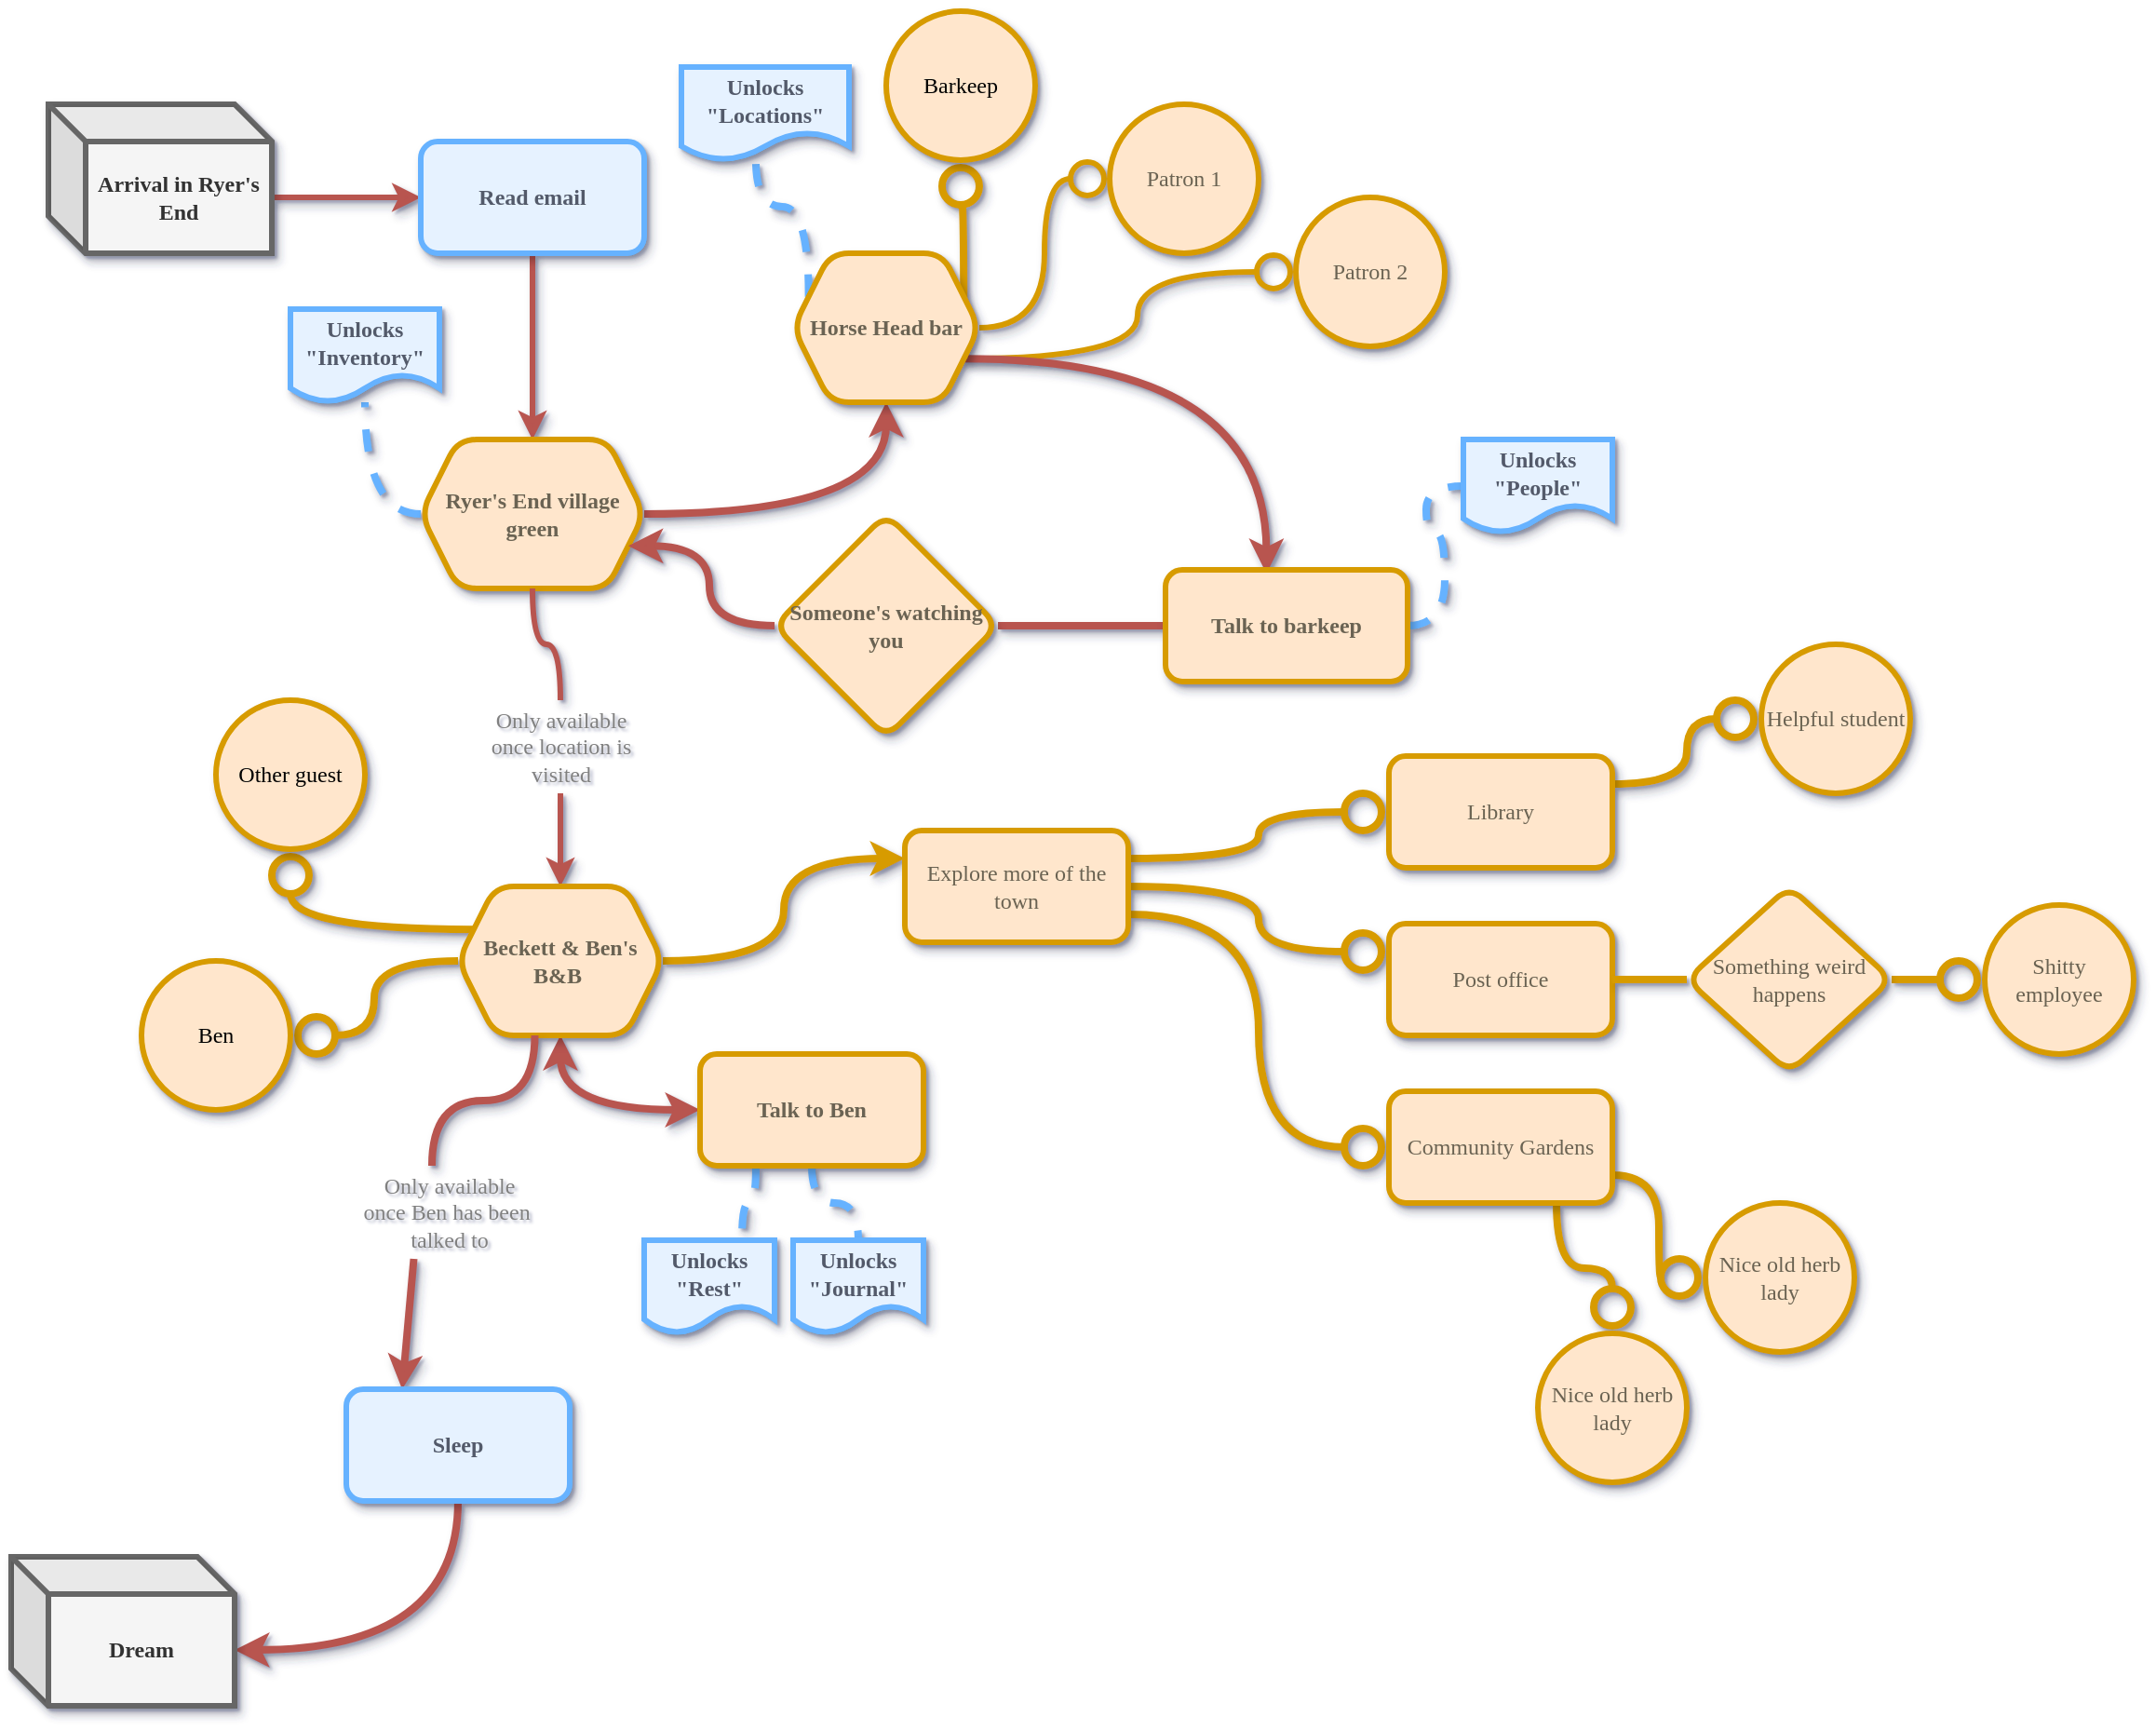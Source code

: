 <mxfile version="16.5.4" type="github">
  <diagram id="R5KZq4qFSg980MMENxr8" name="Page-1">
    <mxGraphModel dx="1756" dy="1202" grid="1" gridSize="10" guides="0" tooltips="1" connect="1" arrows="0" fold="1" page="0" pageScale="1" pageWidth="1200" pageHeight="1920" math="0" shadow="1">
      <root>
        <mxCell id="0" />
        <mxCell id="1" parent="0" />
        <mxCell id="C1uc4aTiItmVb_ecxzXs-3" style="edgeStyle=orthogonalEdgeStyle;rounded=0;orthogonalLoop=1;jettySize=auto;html=1;exitX=0;exitY=0;exitDx=120;exitDy=50;fontFamily=Lucida Console;endArrow=classic;endFill=1;strokeWidth=3;fillColor=#f8cecc;strokeColor=#b85450;shadow=1;fontSize=12;glass=0;curved=1;exitPerimeter=0;" edge="1" parent="1" source="C1uc4aTiItmVb_ecxzXs-43" target="C1uc4aTiItmVb_ecxzXs-2">
          <mxGeometry relative="1" as="geometry">
            <mxPoint x="150" y="60" as="sourcePoint" />
          </mxGeometry>
        </mxCell>
        <mxCell id="C1uc4aTiItmVb_ecxzXs-5" value="" style="edgeStyle=orthogonalEdgeStyle;shape=connector;rounded=0;orthogonalLoop=1;jettySize=auto;html=1;shadow=1;glass=0;labelBackgroundColor=default;fontFamily=Lucida Console;fontSize=12;fontColor=default;endArrow=classic;endFill=1;strokeColor=#b85450;strokeWidth=3;fillColor=#f8cecc;curved=1;" edge="1" parent="1" source="C1uc4aTiItmVb_ecxzXs-2" target="C1uc4aTiItmVb_ecxzXs-4">
          <mxGeometry relative="1" as="geometry" />
        </mxCell>
        <mxCell id="C1uc4aTiItmVb_ecxzXs-2" value="&lt;font color=&quot;#535a6b&quot;&gt;Read email&lt;/font&gt;" style="rounded=1;whiteSpace=wrap;html=1;shadow=1;glass=0;fontFamily=Lucida Console;strokeColor=#66B2FF;strokeWidth=3;fillColor=#E6F2FF;fontStyle=1" vertex="1" parent="1">
          <mxGeometry x="220" y="30" width="120" height="60" as="geometry" />
        </mxCell>
        <mxCell id="C1uc4aTiItmVb_ecxzXs-7" value="" style="edgeStyle=orthogonalEdgeStyle;shape=connector;rounded=0;orthogonalLoop=1;jettySize=auto;html=1;shadow=1;glass=0;labelBackgroundColor=default;fontFamily=Lucida Console;fontSize=12;fontColor=#535A6B;endArrow=classic;endFill=1;strokeColor=#b85450;strokeWidth=4;fillColor=#f8cecc;startArrow=none;startFill=0;curved=1;" edge="1" parent="1" source="C1uc4aTiItmVb_ecxzXs-4" target="C1uc4aTiItmVb_ecxzXs-6">
          <mxGeometry relative="1" as="geometry" />
        </mxCell>
        <mxCell id="C1uc4aTiItmVb_ecxzXs-16" style="edgeStyle=orthogonalEdgeStyle;shape=connector;curved=1;rounded=0;orthogonalLoop=1;jettySize=auto;html=1;exitX=0;exitY=0.5;exitDx=0;exitDy=0;shadow=1;glass=0;labelBackgroundColor=default;fontFamily=Lucida Console;fontSize=12;fontColor=#6B6352;startArrow=none;startFill=0;endArrow=none;endFill=0;strokeColor=#66B2FF;strokeWidth=4;fillColor=#E6F2FF;dashed=1;" edge="1" parent="1" source="C1uc4aTiItmVb_ecxzXs-4" target="C1uc4aTiItmVb_ecxzXs-15">
          <mxGeometry relative="1" as="geometry" />
        </mxCell>
        <mxCell id="C1uc4aTiItmVb_ecxzXs-23" style="edgeStyle=orthogonalEdgeStyle;shape=connector;curved=1;rounded=0;orthogonalLoop=1;jettySize=auto;html=1;exitX=0.5;exitY=1;exitDx=0;exitDy=0;shadow=1;glass=0;labelBackgroundColor=default;fontFamily=Lucida Console;fontSize=12;fontColor=default;startArrow=none;startFill=0;endArrow=classic;endFill=1;strokeColor=#b85450;strokeWidth=3;fillColor=#f8cecc;" edge="1" parent="1" source="C1uc4aTiItmVb_ecxzXs-24" target="C1uc4aTiItmVb_ecxzXs-22">
          <mxGeometry relative="1" as="geometry" />
        </mxCell>
        <mxCell id="C1uc4aTiItmVb_ecxzXs-4" value="&lt;font color=&quot;#6b6352&quot;&gt;Ryer&#39;s End village green&lt;/font&gt;" style="shape=hexagon;perimeter=hexagonPerimeter2;whiteSpace=wrap;html=1;fixedSize=1;shadow=1;glass=0;fontFamily=Lucida Console;strokeColor=#d79b00;strokeWidth=3;fillColor=#ffe6cc;rounded=1;fontStyle=1" vertex="1" parent="1">
          <mxGeometry x="220" y="190" width="120" height="80" as="geometry" />
        </mxCell>
        <mxCell id="C1uc4aTiItmVb_ecxzXs-11" value="" style="edgeStyle=orthogonalEdgeStyle;shape=connector;rounded=0;orthogonalLoop=1;jettySize=auto;html=1;shadow=1;glass=0;labelBackgroundColor=default;fontFamily=Lucida Console;fontSize=12;fontColor=#535A6B;startArrow=none;startFill=0;endArrow=circle;endFill=0;strokeColor=#d79b00;strokeWidth=3;fillColor=#ffe6cc;curved=1;" edge="1" parent="1" source="C1uc4aTiItmVb_ecxzXs-6" target="C1uc4aTiItmVb_ecxzXs-9">
          <mxGeometry relative="1" as="geometry" />
        </mxCell>
        <mxCell id="C1uc4aTiItmVb_ecxzXs-12" style="edgeStyle=orthogonalEdgeStyle;shape=connector;rounded=0;orthogonalLoop=1;jettySize=auto;html=1;exitX=1;exitY=0.75;exitDx=0;exitDy=0;shadow=1;glass=0;labelBackgroundColor=default;fontFamily=Lucida Console;fontSize=12;fontColor=#535A6B;startArrow=none;startFill=0;endArrow=circle;endFill=0;strokeColor=#d79b00;strokeWidth=3;fillColor=#ffe6cc;curved=1;" edge="1" parent="1" source="C1uc4aTiItmVb_ecxzXs-6" target="C1uc4aTiItmVb_ecxzXs-10">
          <mxGeometry relative="1" as="geometry" />
        </mxCell>
        <mxCell id="C1uc4aTiItmVb_ecxzXs-14" style="edgeStyle=orthogonalEdgeStyle;shape=connector;curved=1;rounded=0;orthogonalLoop=1;jettySize=auto;html=1;exitX=1;exitY=0.75;exitDx=0;exitDy=0;shadow=1;glass=0;labelBackgroundColor=default;fontFamily=Lucida Console;fontSize=12;fontColor=#535A6B;startArrow=none;startFill=0;endArrow=classic;endFill=1;strokeColor=#b85450;strokeWidth=4;fillColor=#f8cecc;entryX=0.417;entryY=0.033;entryDx=0;entryDy=0;entryPerimeter=0;" edge="1" parent="1" source="C1uc4aTiItmVb_ecxzXs-6" target="C1uc4aTiItmVb_ecxzXs-19">
          <mxGeometry relative="1" as="geometry">
            <mxPoint x="630" y="220" as="targetPoint" />
          </mxGeometry>
        </mxCell>
        <mxCell id="C1uc4aTiItmVb_ecxzXs-30" style="edgeStyle=orthogonalEdgeStyle;shape=connector;curved=1;rounded=0;orthogonalLoop=1;jettySize=auto;html=1;exitX=1;exitY=0.75;exitDx=0;exitDy=0;shadow=1;glass=0;labelBackgroundColor=default;fontFamily=Lucida Console;fontSize=12;fontColor=#6B6352;startArrow=none;startFill=0;endArrow=circle;endFill=0;strokeColor=#d79b00;strokeWidth=4;fillColor=#ffe6cc;" edge="1" parent="1" source="C1uc4aTiItmVb_ecxzXs-6" target="C1uc4aTiItmVb_ecxzXs-29">
          <mxGeometry relative="1" as="geometry" />
        </mxCell>
        <mxCell id="C1uc4aTiItmVb_ecxzXs-53" style="edgeStyle=orthogonalEdgeStyle;shape=connector;rounded=0;orthogonalLoop=1;jettySize=auto;html=1;exitX=0;exitY=0.25;exitDx=0;exitDy=0;entryX=0.444;entryY=1;entryDx=0;entryDy=0;entryPerimeter=0;shadow=1;glass=0;labelBackgroundColor=default;fontFamily=Lucida Console;fontSize=12;fontColor=#535A6B;startArrow=none;startFill=0;endArrow=none;endFill=0;strokeColor=#66B2FF;strokeWidth=4;fillColor=#E6F2FF;curved=1;dashed=1;" edge="1" parent="1" source="C1uc4aTiItmVb_ecxzXs-6" target="C1uc4aTiItmVb_ecxzXs-52">
          <mxGeometry relative="1" as="geometry" />
        </mxCell>
        <mxCell id="C1uc4aTiItmVb_ecxzXs-6" value="&lt;font color=&quot;#6b6352&quot;&gt;Horse Head bar&lt;/font&gt;" style="shape=hexagon;perimeter=hexagonPerimeter2;whiteSpace=wrap;html=1;fixedSize=1;rounded=1;shadow=1;glass=0;fontFamily=Lucida Console;fontSize=12;strokeColor=#d79b00;strokeWidth=3;fillColor=#ffe6cc;fontStyle=1" vertex="1" parent="1">
          <mxGeometry x="420" y="90" width="100" height="80" as="geometry" />
        </mxCell>
        <mxCell id="C1uc4aTiItmVb_ecxzXs-9" value="&lt;font color=&quot;#6b6352&quot;&gt;Patron 1&lt;/font&gt;" style="ellipse;whiteSpace=wrap;html=1;aspect=fixed;rounded=1;shadow=1;glass=0;fontFamily=Lucida Console;fontSize=12;strokeColor=#d79b00;strokeWidth=3;fillColor=#ffe6cc;" vertex="1" parent="1">
          <mxGeometry x="590" y="10" width="80" height="80" as="geometry" />
        </mxCell>
        <mxCell id="C1uc4aTiItmVb_ecxzXs-10" value="&lt;font color=&quot;#6b6352&quot;&gt;Patron 2&lt;/font&gt;" style="ellipse;whiteSpace=wrap;html=1;aspect=fixed;rounded=1;shadow=1;glass=0;fontFamily=Lucida Console;fontSize=12;strokeColor=#d79b00;strokeWidth=3;fillColor=#ffe6cc;" vertex="1" parent="1">
          <mxGeometry x="690" y="60" width="80" height="80" as="geometry" />
        </mxCell>
        <mxCell id="C1uc4aTiItmVb_ecxzXs-15" value="&lt;font color=&quot;#535a6b&quot;&gt;Unlocks &quot;Inventory&quot;&lt;/font&gt;" style="shape=document;whiteSpace=wrap;html=1;boundedLbl=1;rounded=1;shadow=1;glass=0;fontFamily=Lucida Console;fontSize=12;fontColor=#6B6352;strokeColor=#66B2FF;strokeWidth=3;fillColor=#E6F2FF;fontStyle=1" vertex="1" parent="1">
          <mxGeometry x="150" y="120" width="80" height="50" as="geometry" />
        </mxCell>
        <mxCell id="C1uc4aTiItmVb_ecxzXs-21" style="edgeStyle=orthogonalEdgeStyle;shape=connector;curved=1;rounded=0;orthogonalLoop=1;jettySize=auto;html=1;exitX=1;exitY=0.5;exitDx=0;exitDy=0;entryX=0;entryY=0.5;entryDx=0;entryDy=0;shadow=1;glass=0;dashed=1;labelBackgroundColor=default;fontFamily=Lucida Console;fontSize=12;fontColor=#535A6B;startArrow=none;startFill=0;endArrow=none;endFill=0;strokeColor=#66B2FF;strokeWidth=4;fillColor=#E6F2FF;" edge="1" parent="1" source="C1uc4aTiItmVb_ecxzXs-19" target="C1uc4aTiItmVb_ecxzXs-20">
          <mxGeometry relative="1" as="geometry" />
        </mxCell>
        <mxCell id="C1uc4aTiItmVb_ecxzXs-39" style="edgeStyle=orthogonalEdgeStyle;shape=connector;curved=1;rounded=0;orthogonalLoop=1;jettySize=auto;html=1;exitX=0;exitY=0.5;exitDx=0;exitDy=0;entryX=1;entryY=0.5;entryDx=0;entryDy=0;shadow=1;glass=0;labelBackgroundColor=default;fontFamily=Lucida Console;fontSize=12;fontColor=#535A6B;startArrow=none;startFill=0;endArrow=none;endFill=0;strokeColor=#b85450;strokeWidth=4;fillColor=#f8cecc;" edge="1" parent="1" source="C1uc4aTiItmVb_ecxzXs-19" target="C1uc4aTiItmVb_ecxzXs-38">
          <mxGeometry relative="1" as="geometry" />
        </mxCell>
        <mxCell id="C1uc4aTiItmVb_ecxzXs-19" value="&lt;font color=&quot;#6b6352&quot;&gt;Talk to barkeep&lt;/font&gt;" style="rounded=1;whiteSpace=wrap;html=1;shadow=1;glass=0;fontFamily=Lucida Console;fontSize=12;strokeColor=#d79b00;strokeWidth=3;fillColor=#ffe6cc;fontStyle=1;" vertex="1" parent="1">
          <mxGeometry x="620" y="260" width="130" height="60" as="geometry" />
        </mxCell>
        <mxCell id="C1uc4aTiItmVb_ecxzXs-20" value="&lt;font color=&quot;#535a6b&quot;&gt;Unlocks &quot;People&quot;&lt;/font&gt;" style="shape=document;whiteSpace=wrap;html=1;boundedLbl=1;rounded=1;shadow=1;glass=0;fontFamily=Lucida Console;fontSize=12;fontColor=#6B6352;strokeColor=#66B2FF;strokeWidth=3;fillColor=#E6F2FF;fontStyle=1" vertex="1" parent="1">
          <mxGeometry x="780" y="190" width="80" height="50" as="geometry" />
        </mxCell>
        <mxCell id="C1uc4aTiItmVb_ecxzXs-31" style="edgeStyle=orthogonalEdgeStyle;shape=connector;curved=1;rounded=0;orthogonalLoop=1;jettySize=auto;html=1;exitX=0.5;exitY=1;exitDx=0;exitDy=0;shadow=1;glass=0;labelBackgroundColor=default;fontFamily=Lucida Console;fontSize=12;fontColor=#6B6352;startArrow=classic;startFill=1;endArrow=classic;endFill=1;strokeColor=#b85450;strokeWidth=4;fillColor=#f8cecc;" edge="1" parent="1" source="C1uc4aTiItmVb_ecxzXs-22" target="C1uc4aTiItmVb_ecxzXs-27">
          <mxGeometry relative="1" as="geometry">
            <Array as="points">
              <mxPoint x="295" y="550" />
            </Array>
          </mxGeometry>
        </mxCell>
        <mxCell id="C1uc4aTiItmVb_ecxzXs-32" style="edgeStyle=orthogonalEdgeStyle;shape=connector;curved=1;rounded=0;orthogonalLoop=1;jettySize=auto;html=1;exitX=0;exitY=0.25;exitDx=0;exitDy=0;shadow=1;glass=0;labelBackgroundColor=default;fontFamily=Lucida Console;fontSize=12;fontColor=#6B6352;startArrow=none;startFill=0;endArrow=circle;endFill=0;strokeColor=#d79b00;strokeWidth=4;fillColor=#ffe6cc;" edge="1" parent="1" source="C1uc4aTiItmVb_ecxzXs-22" target="C1uc4aTiItmVb_ecxzXs-28">
          <mxGeometry relative="1" as="geometry" />
        </mxCell>
        <mxCell id="C1uc4aTiItmVb_ecxzXs-33" style="edgeStyle=orthogonalEdgeStyle;shape=connector;curved=1;rounded=0;orthogonalLoop=1;jettySize=auto;html=1;exitX=0;exitY=0.5;exitDx=0;exitDy=0;entryX=1;entryY=0.5;entryDx=0;entryDy=0;shadow=1;glass=0;labelBackgroundColor=default;fontFamily=Lucida Console;fontSize=12;fontColor=#6B6352;startArrow=none;startFill=0;endArrow=circle;endFill=0;strokeColor=#d79b00;strokeWidth=4;fillColor=#ffe6cc;" edge="1" parent="1" source="C1uc4aTiItmVb_ecxzXs-22" target="C1uc4aTiItmVb_ecxzXs-26">
          <mxGeometry relative="1" as="geometry" />
        </mxCell>
        <mxCell id="C1uc4aTiItmVb_ecxzXs-47" value="" style="shape=connector;rounded=0;orthogonalLoop=1;jettySize=auto;html=1;exitX=0.375;exitY=1;exitDx=0;exitDy=0;entryX=0.25;entryY=0;entryDx=0;entryDy=0;shadow=1;glass=0;labelBackgroundColor=default;fontFamily=Lucida Console;fontSize=12;fontColor=#535A6B;startArrow=none;startFill=0;endArrow=classic;endFill=1;strokeColor=#b85450;strokeWidth=4;fillColor=#f8cecc;" edge="1" parent="1" source="C1uc4aTiItmVb_ecxzXs-48" target="C1uc4aTiItmVb_ecxzXs-41">
          <mxGeometry x="0.308" y="-30" relative="1" as="geometry">
            <mxPoint as="offset" />
          </mxGeometry>
        </mxCell>
        <mxCell id="C1uc4aTiItmVb_ecxzXs-51" style="edgeStyle=orthogonalEdgeStyle;shape=connector;curved=1;rounded=0;orthogonalLoop=1;jettySize=auto;html=1;exitX=1;exitY=0.5;exitDx=0;exitDy=0;entryX=0;entryY=0.25;entryDx=0;entryDy=0;shadow=1;glass=0;labelBackgroundColor=default;fontFamily=Lucida Console;fontSize=12;fontColor=#535A6B;startArrow=none;startFill=0;endArrow=classic;endFill=1;strokeColor=#d79b00;strokeWidth=4;fillColor=#ffe6cc;" edge="1" parent="1" source="C1uc4aTiItmVb_ecxzXs-22" target="C1uc4aTiItmVb_ecxzXs-50">
          <mxGeometry relative="1" as="geometry" />
        </mxCell>
        <mxCell id="C1uc4aTiItmVb_ecxzXs-22" value="&lt;b&gt;&lt;font color=&quot;#6b6352&quot;&gt;Beckett &amp;amp; Ben&#39;s&lt;br&gt;B&amp;amp;B&amp;nbsp;&lt;/font&gt;&lt;/b&gt;" style="shape=hexagon;perimeter=hexagonPerimeter2;whiteSpace=wrap;html=1;fixedSize=1;rounded=1;shadow=1;glass=0;fontFamily=Lucida Console;fontSize=12;strokeColor=#d79b00;strokeWidth=3;fillColor=#ffe6cc;" vertex="1" parent="1">
          <mxGeometry x="240" y="430" width="110" height="80" as="geometry" />
        </mxCell>
        <mxCell id="C1uc4aTiItmVb_ecxzXs-24" value="&lt;font color=&quot;#808080&quot;&gt;Only available&lt;br&gt;once location is&lt;br&gt;visited&lt;/font&gt;" style="text;html=1;align=center;verticalAlign=middle;resizable=0;points=[];autosize=1;strokeColor=none;fillColor=none;fontSize=12;fontFamily=Lucida Console;fontColor=#6B6352;" vertex="1" parent="1">
          <mxGeometry x="230" y="330" width="130" height="50" as="geometry" />
        </mxCell>
        <mxCell id="C1uc4aTiItmVb_ecxzXs-25" value="" style="edgeStyle=orthogonalEdgeStyle;shape=connector;curved=1;rounded=0;orthogonalLoop=1;jettySize=auto;html=1;exitX=0.5;exitY=1;exitDx=0;exitDy=0;shadow=1;glass=0;labelBackgroundColor=default;fontFamily=Lucida Console;fontSize=12;fontColor=default;startArrow=none;startFill=0;endArrow=none;endFill=1;strokeColor=#b85450;strokeWidth=3;fillColor=#f8cecc;" edge="1" parent="1" source="C1uc4aTiItmVb_ecxzXs-4" target="C1uc4aTiItmVb_ecxzXs-24">
          <mxGeometry relative="1" as="geometry">
            <mxPoint x="280" y="270" as="sourcePoint" />
            <mxPoint x="345" y="350" as="targetPoint" />
          </mxGeometry>
        </mxCell>
        <mxCell id="C1uc4aTiItmVb_ecxzXs-26" value="Ben" style="ellipse;whiteSpace=wrap;html=1;aspect=fixed;rounded=1;shadow=1;glass=0;fontFamily=Lucida Console;fontSize=12;strokeColor=#d79b00;strokeWidth=3;fillColor=#ffe6cc;" vertex="1" parent="1">
          <mxGeometry x="70" y="470" width="80" height="80" as="geometry" />
        </mxCell>
        <mxCell id="C1uc4aTiItmVb_ecxzXs-36" style="edgeStyle=orthogonalEdgeStyle;shape=connector;curved=1;rounded=0;orthogonalLoop=1;jettySize=auto;html=1;exitX=0.25;exitY=1;exitDx=0;exitDy=0;entryX=0.75;entryY=0;entryDx=0;entryDy=0;shadow=1;glass=0;labelBackgroundColor=default;fontFamily=Lucida Console;fontSize=12;fontColor=#6B6352;startArrow=none;startFill=0;endArrow=none;endFill=0;strokeColor=#66B2FF;strokeWidth=4;fillColor=#E6F2FF;dashed=1;" edge="1" parent="1" source="C1uc4aTiItmVb_ecxzXs-27" target="C1uc4aTiItmVb_ecxzXs-34">
          <mxGeometry relative="1" as="geometry" />
        </mxCell>
        <mxCell id="C1uc4aTiItmVb_ecxzXs-37" style="edgeStyle=orthogonalEdgeStyle;shape=connector;curved=1;rounded=0;orthogonalLoop=1;jettySize=auto;html=1;exitX=0.5;exitY=1;exitDx=0;exitDy=0;entryX=0.5;entryY=0;entryDx=0;entryDy=0;shadow=1;glass=0;labelBackgroundColor=default;fontFamily=Lucida Console;fontSize=12;fontColor=#6B6352;startArrow=none;startFill=0;endArrow=none;endFill=0;strokeColor=#66B2FF;strokeWidth=4;fillColor=#E6F2FF;dashed=1;" edge="1" parent="1" source="C1uc4aTiItmVb_ecxzXs-27" target="C1uc4aTiItmVb_ecxzXs-35">
          <mxGeometry relative="1" as="geometry" />
        </mxCell>
        <mxCell id="C1uc4aTiItmVb_ecxzXs-27" value="&lt;font color=&quot;#6b6352&quot;&gt;Talk to Ben&lt;/font&gt;" style="rounded=1;whiteSpace=wrap;html=1;shadow=1;glass=0;fontFamily=Lucida Console;fontSize=12;strokeColor=#d79b00;strokeWidth=3;fillColor=#ffe6cc;fontStyle=1" vertex="1" parent="1">
          <mxGeometry x="370" y="520" width="120" height="60" as="geometry" />
        </mxCell>
        <mxCell id="C1uc4aTiItmVb_ecxzXs-28" value="Other guest" style="ellipse;whiteSpace=wrap;html=1;aspect=fixed;rounded=1;shadow=1;glass=0;fontFamily=Lucida Console;fontSize=12;strokeColor=#d79b00;strokeWidth=3;fillColor=#ffe6cc;" vertex="1" parent="1">
          <mxGeometry x="110" y="330" width="80" height="80" as="geometry" />
        </mxCell>
        <mxCell id="C1uc4aTiItmVb_ecxzXs-29" value="Barkeep" style="ellipse;whiteSpace=wrap;html=1;aspect=fixed;rounded=1;shadow=1;glass=0;fontFamily=Lucida Console;fontSize=12;strokeColor=#d79b00;strokeWidth=3;fillColor=#ffe6cc;" vertex="1" parent="1">
          <mxGeometry x="470" y="-40" width="80" height="80" as="geometry" />
        </mxCell>
        <mxCell id="C1uc4aTiItmVb_ecxzXs-34" value="&lt;font color=&quot;#535a6b&quot;&gt;Unlocks &quot;Rest&quot;&lt;/font&gt;" style="shape=document;whiteSpace=wrap;html=1;boundedLbl=1;rounded=1;shadow=1;glass=0;fontFamily=Lucida Console;fontSize=12;fontColor=#6B6352;strokeColor=#66B2FF;strokeWidth=3;fillColor=#E6F2FF;fontStyle=1" vertex="1" parent="1">
          <mxGeometry x="340" y="620" width="70" height="50" as="geometry" />
        </mxCell>
        <mxCell id="C1uc4aTiItmVb_ecxzXs-35" value="&lt;font color=&quot;#535a6b&quot;&gt;Unlocks &quot;Journal&quot;&lt;/font&gt;" style="shape=document;whiteSpace=wrap;html=1;boundedLbl=1;rounded=1;shadow=1;glass=0;fontFamily=Lucida Console;fontSize=12;fontColor=#6B6352;strokeColor=#66B2FF;strokeWidth=3;fillColor=#E6F2FF;fontStyle=1" vertex="1" parent="1">
          <mxGeometry x="420" y="620" width="70" height="50" as="geometry" />
        </mxCell>
        <mxCell id="C1uc4aTiItmVb_ecxzXs-40" style="edgeStyle=orthogonalEdgeStyle;shape=connector;curved=1;rounded=0;orthogonalLoop=1;jettySize=auto;html=1;exitX=0;exitY=0.5;exitDx=0;exitDy=0;entryX=1;entryY=0.75;entryDx=0;entryDy=0;shadow=1;glass=0;labelBackgroundColor=default;fontFamily=Lucida Console;fontSize=12;fontColor=#535A6B;startArrow=none;startFill=0;endArrow=classic;endFill=1;strokeColor=#b85450;strokeWidth=4;fillColor=#f8cecc;" edge="1" parent="1" source="C1uc4aTiItmVb_ecxzXs-38" target="C1uc4aTiItmVb_ecxzXs-4">
          <mxGeometry relative="1" as="geometry" />
        </mxCell>
        <mxCell id="C1uc4aTiItmVb_ecxzXs-38" value="&lt;font color=&quot;#6b6352&quot;&gt;&lt;b&gt;Someone&#39;s watching you&lt;/b&gt;&lt;/font&gt;" style="rhombus;whiteSpace=wrap;html=1;rounded=1;shadow=1;glass=0;fontFamily=Lucida Console;fontSize=12;strokeColor=#d79b00;strokeWidth=3;fillColor=#ffe6cc;" vertex="1" parent="1">
          <mxGeometry x="410" y="230" width="120" height="120" as="geometry" />
        </mxCell>
        <mxCell id="C1uc4aTiItmVb_ecxzXs-46" style="edgeStyle=orthogonalEdgeStyle;shape=connector;curved=1;rounded=0;orthogonalLoop=1;jettySize=auto;html=1;exitX=0.5;exitY=1;exitDx=0;exitDy=0;entryX=0;entryY=0;entryDx=120;entryDy=50;entryPerimeter=0;shadow=1;glass=0;labelBackgroundColor=default;fontFamily=Lucida Console;fontSize=12;fontColor=#535A6B;startArrow=none;startFill=0;endArrow=classic;endFill=1;strokeColor=#b85450;strokeWidth=4;fillColor=#f8cecc;" edge="1" parent="1" source="C1uc4aTiItmVb_ecxzXs-41" target="C1uc4aTiItmVb_ecxzXs-44">
          <mxGeometry relative="1" as="geometry" />
        </mxCell>
        <mxCell id="C1uc4aTiItmVb_ecxzXs-41" value="&lt;b&gt;Sleep&lt;/b&gt;" style="rounded=1;whiteSpace=wrap;html=1;shadow=1;glass=0;fontFamily=Lucida Console;fontSize=12;fontColor=#535A6B;strokeColor=#66B2FF;strokeWidth=3;fillColor=#E6F2FF;" vertex="1" parent="1">
          <mxGeometry x="180" y="700" width="120" height="60" as="geometry" />
        </mxCell>
        <mxCell id="C1uc4aTiItmVb_ecxzXs-43" value="Arrival in Ryer&#39;s End" style="shape=cube;whiteSpace=wrap;html=1;boundedLbl=1;backgroundOutline=1;darkOpacity=0.05;darkOpacity2=0.1;rounded=1;shadow=1;glass=0;fontFamily=Lucida Console;fontSize=12;fontColor=#333333;strokeColor=#666666;strokeWidth=3;fillColor=#f5f5f5;fontStyle=1" vertex="1" parent="1">
          <mxGeometry x="20" y="10" width="120" height="80" as="geometry" />
        </mxCell>
        <mxCell id="C1uc4aTiItmVb_ecxzXs-44" value="&lt;b&gt;Dream&lt;/b&gt;" style="shape=cube;whiteSpace=wrap;html=1;boundedLbl=1;backgroundOutline=1;darkOpacity=0.05;darkOpacity2=0.1;rounded=1;shadow=1;glass=0;fontFamily=Lucida Console;fontSize=12;strokeWidth=3;fillColor=#f5f5f5;fontColor=#333333;strokeColor=#666666;" vertex="1" parent="1">
          <mxGeometry y="790" width="120" height="80" as="geometry" />
        </mxCell>
        <mxCell id="C1uc4aTiItmVb_ecxzXs-48" value="&lt;font color=&quot;#808080&quot;&gt;Only available&lt;br&gt;once Ben has been&amp;nbsp;&lt;br&gt;talked to&lt;/font&gt;" style="text;html=1;align=center;verticalAlign=middle;resizable=0;points=[];autosize=1;strokeColor=none;fillColor=none;fontSize=12;fontFamily=Lucida Console;fontColor=#535A6B;" vertex="1" parent="1">
          <mxGeometry x="160" y="580" width="150" height="50" as="geometry" />
        </mxCell>
        <mxCell id="C1uc4aTiItmVb_ecxzXs-49" value="" style="edgeStyle=orthogonalEdgeStyle;shape=connector;curved=1;rounded=0;orthogonalLoop=1;jettySize=auto;html=1;exitX=0.375;exitY=1;exitDx=0;exitDy=0;entryX=0.44;entryY=0;entryDx=0;entryDy=0;shadow=1;glass=0;labelBackgroundColor=default;fontFamily=Lucida Console;fontSize=12;fontColor=#535A6B;startArrow=none;startFill=0;endArrow=none;endFill=1;strokeColor=#b85450;strokeWidth=4;fillColor=#f8cecc;entryPerimeter=0;" edge="1" parent="1" source="C1uc4aTiItmVb_ecxzXs-22" target="C1uc4aTiItmVb_ecxzXs-48">
          <mxGeometry x="0.308" y="-30" relative="1" as="geometry">
            <mxPoint x="281.25" y="510" as="sourcePoint" />
            <mxPoint x="220" y="680" as="targetPoint" />
            <mxPoint as="offset" />
          </mxGeometry>
        </mxCell>
        <mxCell id="C1uc4aTiItmVb_ecxzXs-68" style="edgeStyle=orthogonalEdgeStyle;shape=connector;curved=1;rounded=0;orthogonalLoop=1;jettySize=auto;html=1;exitX=1;exitY=0.25;exitDx=0;exitDy=0;shadow=1;glass=0;labelBackgroundColor=default;fontFamily=Lucida Console;fontSize=12;fontColor=#6B6352;startArrow=none;startFill=0;endArrow=circle;endFill=0;strokeColor=#d79b00;strokeWidth=4;fillColor=#ffe6cc;" edge="1" parent="1" source="C1uc4aTiItmVb_ecxzXs-50" target="C1uc4aTiItmVb_ecxzXs-54">
          <mxGeometry relative="1" as="geometry" />
        </mxCell>
        <mxCell id="C1uc4aTiItmVb_ecxzXs-69" style="edgeStyle=orthogonalEdgeStyle;shape=connector;curved=1;rounded=0;orthogonalLoop=1;jettySize=auto;html=1;exitX=1;exitY=0.5;exitDx=0;exitDy=0;entryX=0;entryY=0.25;entryDx=0;entryDy=0;shadow=1;glass=0;labelBackgroundColor=default;fontFamily=Lucida Console;fontSize=12;fontColor=#6B6352;startArrow=none;startFill=0;endArrow=circle;endFill=0;strokeColor=#d79b00;strokeWidth=4;fillColor=#ffe6cc;" edge="1" parent="1" source="C1uc4aTiItmVb_ecxzXs-50" target="C1uc4aTiItmVb_ecxzXs-55">
          <mxGeometry relative="1" as="geometry" />
        </mxCell>
        <mxCell id="C1uc4aTiItmVb_ecxzXs-70" style="edgeStyle=orthogonalEdgeStyle;shape=connector;curved=1;rounded=0;orthogonalLoop=1;jettySize=auto;html=1;exitX=1;exitY=0.75;exitDx=0;exitDy=0;entryX=0;entryY=0.5;entryDx=0;entryDy=0;shadow=1;glass=0;labelBackgroundColor=default;fontFamily=Lucida Console;fontSize=12;fontColor=#6B6352;startArrow=none;startFill=0;endArrow=circle;endFill=0;strokeColor=#d79b00;strokeWidth=4;fillColor=#ffe6cc;" edge="1" parent="1" source="C1uc4aTiItmVb_ecxzXs-50" target="C1uc4aTiItmVb_ecxzXs-56">
          <mxGeometry relative="1" as="geometry" />
        </mxCell>
        <mxCell id="C1uc4aTiItmVb_ecxzXs-50" value="&lt;font color=&quot;#6b6352&quot;&gt;Explore more of the town&lt;/font&gt;" style="rounded=1;whiteSpace=wrap;html=1;shadow=1;glass=0;fontFamily=Lucida Console;fontSize=12;strokeColor=#d79b00;strokeWidth=3;fillColor=#ffe6cc;" vertex="1" parent="1">
          <mxGeometry x="480" y="400" width="120" height="60" as="geometry" />
        </mxCell>
        <mxCell id="C1uc4aTiItmVb_ecxzXs-52" value="&lt;b&gt;&lt;font color=&quot;#535a6b&quot;&gt;Unlocks &quot;Locations&quot;&lt;/font&gt;&lt;/b&gt;" style="shape=document;whiteSpace=wrap;html=1;boundedLbl=1;rounded=1;shadow=1;glass=0;fontFamily=Lucida Console;fontSize=12;fontColor=#808080;strokeColor=#66B2FF;strokeWidth=3;fillColor=#E6F2FF;" vertex="1" parent="1">
          <mxGeometry x="360" y="-10" width="90" height="50" as="geometry" />
        </mxCell>
        <mxCell id="C1uc4aTiItmVb_ecxzXs-66" style="edgeStyle=orthogonalEdgeStyle;shape=connector;curved=1;rounded=0;orthogonalLoop=1;jettySize=auto;html=1;exitX=1;exitY=0.25;exitDx=0;exitDy=0;shadow=1;glass=0;labelBackgroundColor=default;fontFamily=Lucida Console;fontSize=12;fontColor=#6B6352;startArrow=none;startFill=0;endArrow=circle;endFill=0;strokeColor=#d79b00;strokeWidth=4;fillColor=#ffe6cc;" edge="1" parent="1" source="C1uc4aTiItmVb_ecxzXs-54" target="C1uc4aTiItmVb_ecxzXs-65">
          <mxGeometry relative="1" as="geometry" />
        </mxCell>
        <mxCell id="C1uc4aTiItmVb_ecxzXs-54" value="&lt;font color=&quot;#6b6352&quot;&gt;Library&lt;/font&gt;" style="rounded=1;whiteSpace=wrap;html=1;shadow=1;glass=0;fontFamily=Lucida Console;fontSize=12;strokeColor=#d79b00;strokeWidth=3;fillColor=#ffe6cc;" vertex="1" parent="1">
          <mxGeometry x="740" y="360" width="120" height="60" as="geometry" />
        </mxCell>
        <mxCell id="C1uc4aTiItmVb_ecxzXs-67" style="edgeStyle=orthogonalEdgeStyle;shape=connector;curved=1;rounded=0;orthogonalLoop=1;jettySize=auto;html=1;exitX=1;exitY=0.5;exitDx=0;exitDy=0;shadow=1;glass=0;labelBackgroundColor=default;fontFamily=Lucida Console;fontSize=12;fontColor=#6B6352;startArrow=none;startFill=0;endArrow=circle;endFill=0;strokeWidth=4;fillColor=#ffe6cc;strokeColor=#d79b00;" edge="1" parent="1" source="C1uc4aTiItmVb_ecxzXs-72" target="C1uc4aTiItmVb_ecxzXs-64">
          <mxGeometry relative="1" as="geometry" />
        </mxCell>
        <mxCell id="C1uc4aTiItmVb_ecxzXs-55" value="&lt;font color=&quot;#6b6352&quot;&gt;Post office&lt;/font&gt;" style="whiteSpace=wrap;html=1;rounded=1;shadow=1;glass=0;fontFamily=Lucida Console;fontSize=12;strokeColor=#d79b00;strokeWidth=3;fillColor=#ffe6cc;" vertex="1" parent="1">
          <mxGeometry x="740" y="450" width="120" height="60" as="geometry" />
        </mxCell>
        <mxCell id="C1uc4aTiItmVb_ecxzXs-62" style="edgeStyle=orthogonalEdgeStyle;shape=connector;curved=1;rounded=0;orthogonalLoop=1;jettySize=auto;html=1;exitX=1;exitY=0.75;exitDx=0;exitDy=0;shadow=1;glass=0;labelBackgroundColor=default;fontFamily=Lucida Console;fontSize=12;fontColor=#6B6352;startArrow=none;startFill=0;endArrow=circle;endFill=0;strokeColor=#d79b00;strokeWidth=4;fillColor=#ffe6cc;" edge="1" parent="1" source="C1uc4aTiItmVb_ecxzXs-56" target="C1uc4aTiItmVb_ecxzXs-61">
          <mxGeometry relative="1" as="geometry" />
        </mxCell>
        <mxCell id="C1uc4aTiItmVb_ecxzXs-71" style="edgeStyle=orthogonalEdgeStyle;shape=connector;curved=1;rounded=0;orthogonalLoop=1;jettySize=auto;html=1;exitX=0.75;exitY=1;exitDx=0;exitDy=0;shadow=1;glass=0;labelBackgroundColor=default;fontFamily=Lucida Console;fontSize=12;fontColor=#6B6352;startArrow=none;startFill=0;endArrow=circle;endFill=0;strokeColor=#d79b00;strokeWidth=4;fillColor=#ffe6cc;" edge="1" parent="1" source="C1uc4aTiItmVb_ecxzXs-56" target="C1uc4aTiItmVb_ecxzXs-63">
          <mxGeometry relative="1" as="geometry" />
        </mxCell>
        <mxCell id="C1uc4aTiItmVb_ecxzXs-56" value="&lt;font color=&quot;#6b6352&quot;&gt;Community Gardens&lt;/font&gt;" style="whiteSpace=wrap;html=1;rounded=1;shadow=1;glass=0;fontFamily=Lucida Console;fontSize=12;strokeColor=#d79b00;strokeWidth=3;fillColor=#ffe6cc;" vertex="1" parent="1">
          <mxGeometry x="740" y="540" width="120" height="60" as="geometry" />
        </mxCell>
        <mxCell id="C1uc4aTiItmVb_ecxzXs-61" value="&lt;font color=&quot;#6b6352&quot;&gt;Nice old herb lady&lt;/font&gt;" style="ellipse;whiteSpace=wrap;html=1;aspect=fixed;rounded=1;shadow=1;glass=0;fontFamily=Lucida Console;fontSize=12;strokeColor=#d79b00;strokeWidth=3;fillColor=#ffe6cc;" vertex="1" parent="1">
          <mxGeometry x="910" y="600" width="80" height="80" as="geometry" />
        </mxCell>
        <mxCell id="C1uc4aTiItmVb_ecxzXs-63" value="&lt;font color=&quot;#6b6352&quot;&gt;Nice old herb lady&lt;/font&gt;" style="ellipse;whiteSpace=wrap;html=1;aspect=fixed;rounded=1;shadow=1;glass=0;fontFamily=Lucida Console;fontSize=12;strokeColor=#d79b00;strokeWidth=3;fillColor=#ffe6cc;" vertex="1" parent="1">
          <mxGeometry x="820" y="670" width="80" height="80" as="geometry" />
        </mxCell>
        <mxCell id="C1uc4aTiItmVb_ecxzXs-64" value="&lt;font color=&quot;#6b6352&quot;&gt;Shitty employee&lt;br&gt;&lt;/font&gt;" style="ellipse;whiteSpace=wrap;html=1;aspect=fixed;rounded=1;shadow=1;glass=0;fontFamily=Lucida Console;fontSize=12;strokeColor=#d79b00;strokeWidth=3;fillColor=#ffe6cc;" vertex="1" parent="1">
          <mxGeometry x="1060" y="440" width="80" height="80" as="geometry" />
        </mxCell>
        <mxCell id="C1uc4aTiItmVb_ecxzXs-65" value="&lt;font color=&quot;#6b6352&quot;&gt;Helpful student&lt;/font&gt;" style="ellipse;whiteSpace=wrap;html=1;aspect=fixed;rounded=1;shadow=1;glass=0;fontFamily=Lucida Console;fontSize=12;strokeColor=#d79b00;strokeWidth=3;fillColor=#ffe6cc;" vertex="1" parent="1">
          <mxGeometry x="940" y="300" width="80" height="80" as="geometry" />
        </mxCell>
        <mxCell id="C1uc4aTiItmVb_ecxzXs-72" value="&lt;font color=&quot;#6b6352&quot;&gt;Something weird &lt;br&gt;happens&lt;/font&gt;" style="rhombus;whiteSpace=wrap;html=1;rounded=1;shadow=1;glass=0;fontFamily=Lucida Console;fontSize=12;strokeColor=#d79b00;strokeWidth=3;fillColor=#ffe6cc;" vertex="1" parent="1">
          <mxGeometry x="900" y="430" width="110" height="100" as="geometry" />
        </mxCell>
        <mxCell id="C1uc4aTiItmVb_ecxzXs-73" value="" style="edgeStyle=orthogonalEdgeStyle;shape=connector;curved=1;rounded=0;orthogonalLoop=1;jettySize=auto;html=1;exitX=1;exitY=0.5;exitDx=0;exitDy=0;shadow=1;glass=0;labelBackgroundColor=default;fontFamily=Lucida Console;fontSize=12;fontColor=#6B6352;startArrow=none;startFill=0;endArrow=none;endFill=0;strokeWidth=4;fillColor=#ffe6cc;strokeColor=#d79b00;" edge="1" parent="1" source="C1uc4aTiItmVb_ecxzXs-55" target="C1uc4aTiItmVb_ecxzXs-72">
          <mxGeometry relative="1" as="geometry">
            <mxPoint x="860" y="480" as="sourcePoint" />
            <mxPoint x="1060" y="480" as="targetPoint" />
          </mxGeometry>
        </mxCell>
        <mxCell id="C1uc4aTiItmVb_ecxzXs-74" style="edgeStyle=orthogonalEdgeStyle;shape=connector;curved=1;rounded=0;orthogonalLoop=1;jettySize=auto;html=1;exitX=0.5;exitY=1;exitDx=0;exitDy=0;shadow=1;glass=0;labelBackgroundColor=default;fontFamily=Lucida Console;fontSize=12;fontColor=#6B6352;startArrow=none;startFill=0;endArrow=circle;endFill=0;strokeColor=#66B2FF;strokeWidth=4;fillColor=#E6F2FF;" edge="1" parent="1" source="C1uc4aTiItmVb_ecxzXs-72" target="C1uc4aTiItmVb_ecxzXs-72">
          <mxGeometry relative="1" as="geometry" />
        </mxCell>
      </root>
    </mxGraphModel>
  </diagram>
</mxfile>
